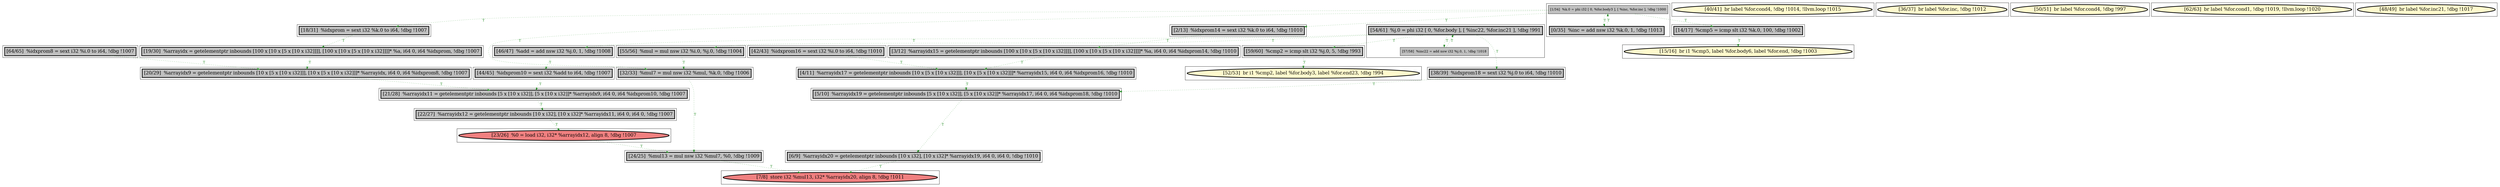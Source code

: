 
digraph G {



node712->node684 [style=dotted,color=forestgreen,label="T",fontcolor=forestgreen ]
node705->node687 [style=dotted,color=forestgreen,label="T",fontcolor=forestgreen ]
node707->node699 [style=dotted,color=forestgreen,label="T",fontcolor=forestgreen ]
node699->node688 [style=dotted,color=forestgreen,label="T",fontcolor=forestgreen ]
node701->node712 [style=dotted,color=forestgreen,label="T",fontcolor=forestgreen ]
node714->node715 [style=dotted,color=forestgreen,label="T",fontcolor=forestgreen ]
node689->node707 [style=dotted,color=forestgreen,label="T",fontcolor=forestgreen ]
node709->node710 [style=dotted,color=forestgreen,label="T",fontcolor=forestgreen ]
node714->node696 [style=dotted,color=forestgreen,label="T",fontcolor=forestgreen ]
node696->node685 [style=dotted,color=forestgreen,label="T",fontcolor=forestgreen ]
node710->node684 [style=dotted,color=forestgreen,label="T",fontcolor=forestgreen ]
node688->node683 [style=dotted,color=forestgreen,label="T",fontcolor=forestgreen ]
node700->node701 [style=dotted,color=forestgreen,label="T",fontcolor=forestgreen ]
node714->node705 [style=dotted,color=forestgreen,label="T",fontcolor=forestgreen ]
node708->node689 [style=dotted,color=forestgreen,label="T",fontcolor=forestgreen ]
node690->node689 [style=dotted,color=forestgreen,label="T",fontcolor=forestgreen ]
node695->node692 [style=dotted,color=forestgreen,label="T",fontcolor=forestgreen ]
node715->node714 [style=dotted,color=forestgreen,label="T",fontcolor=forestgreen ]
node714->node703 [style=dotted,color=forestgreen,label="T",fontcolor=forestgreen ]
node698->node690 [style=dotted,color=forestgreen,label="T",fontcolor=forestgreen ]
node684->node686 [style=dotted,color=forestgreen,label="T",fontcolor=forestgreen ]
node694->node703 [style=dotted,color=forestgreen,label="T",fontcolor=forestgreen ]
node691->node690 [style=dotted,color=forestgreen,label="T",fontcolor=forestgreen ]
node701->node700 [style=dotted,color=forestgreen,label="T",fontcolor=forestgreen ]
node686->node683 [style=dotted,color=forestgreen,label="T",fontcolor=forestgreen ]
node714->node693 [style=dotted,color=forestgreen,label="T",fontcolor=forestgreen ]
node685->node710 [style=dotted,color=forestgreen,label="T",fontcolor=forestgreen ]
node701->node695 [style=dotted,color=forestgreen,label="T",fontcolor=forestgreen ]
node693->node691 [style=dotted,color=forestgreen,label="T",fontcolor=forestgreen ]
node703->node688 [style=dotted,color=forestgreen,label="T",fontcolor=forestgreen ]
node701->node694 [style=dotted,color=forestgreen,label="T",fontcolor=forestgreen ]
node706->node708 [style=dotted,color=forestgreen,label="T",fontcolor=forestgreen ]
node701->node706 [style=dotted,color=forestgreen,label="T",fontcolor=forestgreen ]


subgraph cluster27 {


node711 [penwidth=3.0,fontsize=20,fillcolor=lemonchiffon,label="[40/41]  br label %for.cond4, !dbg !1014, !llvm.loop !1015",shape=ellipse,style=filled ]



}

subgraph cluster28 {


node712 [penwidth=3.0,fontsize=20,fillcolor=grey,label="[38/39]  %idxprom18 = sext i32 %j.0 to i64, !dbg !1010",shape=rectangle,style=filled ]



}

subgraph cluster26 {


node710 [penwidth=3.0,fontsize=20,fillcolor=grey,label="[4/11]  %arrayidx17 = getelementptr inbounds [10 x [5 x [10 x i32]]], [10 x [5 x [10 x i32]]]* %arrayidx15, i64 0, i64 %idxprom16, !dbg !1010",shape=rectangle,style=filled ]



}

subgraph cluster29 {


node713 [penwidth=3.0,fontsize=20,fillcolor=lemonchiffon,label="[36/37]  br label %for.inc, !dbg !1012",shape=ellipse,style=filled ]



}

subgraph cluster25 {


node709 [penwidth=3.0,fontsize=20,fillcolor=grey,label="[42/43]  %idxprom16 = sext i32 %i.0 to i64, !dbg !1010",shape=rectangle,style=filled ]



}

subgraph cluster24 {


node708 [penwidth=3.0,fontsize=20,fillcolor=grey,label="[44/45]  %idxprom10 = sext i32 %add to i64, !dbg !1007",shape=rectangle,style=filled ]



}

subgraph cluster22 {


node706 [penwidth=3.0,fontsize=20,fillcolor=grey,label="[46/47]  %add = add nsw i32 %j.0, 1, !dbg !1008",shape=rectangle,style=filled ]



}

subgraph cluster20 {


node704 [penwidth=3.0,fontsize=20,fillcolor=lemonchiffon,label="[50/51]  br label %for.cond4, !dbg !997",shape=ellipse,style=filled ]



}

subgraph cluster18 {


node702 [penwidth=3.0,fontsize=20,fillcolor=lemonchiffon,label="[62/63]  br label %for.cond1, !dbg !1019, !llvm.loop !1020",shape=ellipse,style=filled ]



}

subgraph cluster16 {


node699 [penwidth=3.0,fontsize=20,fillcolor=lightcoral,label="[23/26]  %0 = load i32, i32* %arrayidx12, align 8, !dbg !1007",shape=ellipse,style=filled ]



}

subgraph cluster17 {


node701 [penwidth=3.0,fontsize=20,fillcolor=grey,label="[54/61]  %j.0 = phi i32 [ 0, %for.body ], [ %inc22, %for.inc21 ], !dbg !991",shape=rectangle,style=filled ]
node700 [fillcolor=grey,label="[57/58]  %inc22 = add nsw i32 %j.0, 1, !dbg !1018",shape=rectangle,style=filled ]



}

subgraph cluster4 {


node687 [penwidth=3.0,fontsize=20,fillcolor=lemonchiffon,label="[15/16]  br i1 %cmp5, label %for.body6, label %for.end, !dbg !1003",shape=ellipse,style=filled ]



}

subgraph cluster3 {


node686 [penwidth=3.0,fontsize=20,fillcolor=grey,label="[6/9]  %arrayidx20 = getelementptr inbounds [10 x i32], [10 x i32]* %arrayidx19, i64 0, i64 0, !dbg !1010",shape=rectangle,style=filled ]



}

subgraph cluster2 {


node685 [penwidth=3.0,fontsize=20,fillcolor=grey,label="[3/12]  %arrayidx15 = getelementptr inbounds [100 x [10 x [5 x [10 x i32]]]], [100 x [10 x [5 x [10 x i32]]]]* %a, i64 0, i64 %idxprom14, !dbg !1010",shape=rectangle,style=filled ]



}

subgraph cluster1 {


node684 [penwidth=3.0,fontsize=20,fillcolor=grey,label="[5/10]  %arrayidx19 = getelementptr inbounds [5 x [10 x i32]], [5 x [10 x i32]]* %arrayidx17, i64 0, i64 %idxprom18, !dbg !1010",shape=rectangle,style=filled ]



}

subgraph cluster12 {


node695 [penwidth=3.0,fontsize=20,fillcolor=grey,label="[59/60]  %cmp2 = icmp slt i32 %j.0, 5, !dbg !993",shape=rectangle,style=filled ]



}

subgraph cluster5 {


node688 [penwidth=3.0,fontsize=20,fillcolor=grey,label="[24/25]  %mul13 = mul nsw i32 %mul7, %0, !dbg !1009",shape=rectangle,style=filled ]



}

subgraph cluster0 {


node683 [penwidth=3.0,fontsize=20,fillcolor=lightcoral,label="[7/8]  store i32 %mul13, i32* %arrayidx20, align 8, !dbg !1011",shape=ellipse,style=filled ]



}

subgraph cluster30 {


node715 [penwidth=3.0,fontsize=20,fillcolor=grey,label="[0/35]  %inc = add nsw i32 %k.0, 1, !dbg !1013",shape=rectangle,style=filled ]
node714 [fillcolor=grey,label="[1/34]  %k.0 = phi i32 [ 0, %for.body3 ], [ %inc, %for.inc ], !dbg !1000",shape=rectangle,style=filled ]



}

subgraph cluster6 {


node689 [penwidth=3.0,fontsize=20,fillcolor=grey,label="[21/28]  %arrayidx11 = getelementptr inbounds [5 x [10 x i32]], [5 x [10 x i32]]* %arrayidx9, i64 0, i64 %idxprom10, !dbg !1007",shape=rectangle,style=filled ]



}

subgraph cluster14 {


node697 [penwidth=3.0,fontsize=20,fillcolor=lemonchiffon,label="[48/49]  br label %for.inc21, !dbg !1017",shape=ellipse,style=filled ]



}

subgraph cluster7 {


node690 [penwidth=3.0,fontsize=20,fillcolor=grey,label="[20/29]  %arrayidx9 = getelementptr inbounds [10 x [5 x [10 x i32]]], [10 x [5 x [10 x i32]]]* %arrayidx, i64 0, i64 %idxprom8, !dbg !1007",shape=rectangle,style=filled ]



}

subgraph cluster23 {


node707 [penwidth=3.0,fontsize=20,fillcolor=grey,label="[22/27]  %arrayidx12 = getelementptr inbounds [10 x i32], [10 x i32]* %arrayidx11, i64 0, i64 0, !dbg !1007",shape=rectangle,style=filled ]



}

subgraph cluster8 {


node691 [penwidth=3.0,fontsize=20,fillcolor=grey,label="[19/30]  %arrayidx = getelementptr inbounds [100 x [10 x [5 x [10 x i32]]]], [100 x [10 x [5 x [10 x i32]]]]* %a, i64 0, i64 %idxprom, !dbg !1007",shape=rectangle,style=filled ]



}

subgraph cluster21 {


node705 [penwidth=3.0,fontsize=20,fillcolor=grey,label="[14/17]  %cmp5 = icmp slt i32 %k.0, 100, !dbg !1002",shape=rectangle,style=filled ]



}

subgraph cluster9 {


node692 [penwidth=3.0,fontsize=20,fillcolor=lemonchiffon,label="[52/53]  br i1 %cmp2, label %for.body3, label %for.end23, !dbg !994",shape=ellipse,style=filled ]



}

subgraph cluster19 {


node703 [penwidth=3.0,fontsize=20,fillcolor=grey,label="[32/33]  %mul7 = mul nsw i32 %mul, %k.0, !dbg !1006",shape=rectangle,style=filled ]



}

subgraph cluster10 {


node693 [penwidth=3.0,fontsize=20,fillcolor=grey,label="[18/31]  %idxprom = sext i32 %k.0 to i64, !dbg !1007",shape=rectangle,style=filled ]



}

subgraph cluster11 {


node694 [penwidth=3.0,fontsize=20,fillcolor=grey,label="[55/56]  %mul = mul nsw i32 %i.0, %j.0, !dbg !1004",shape=rectangle,style=filled ]



}

subgraph cluster13 {


node696 [penwidth=3.0,fontsize=20,fillcolor=grey,label="[2/13]  %idxprom14 = sext i32 %k.0 to i64, !dbg !1010",shape=rectangle,style=filled ]



}

subgraph cluster15 {


node698 [penwidth=3.0,fontsize=20,fillcolor=grey,label="[64/65]  %idxprom8 = sext i32 %i.0 to i64, !dbg !1007",shape=rectangle,style=filled ]



}

}
